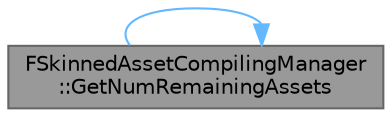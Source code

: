 digraph "FSkinnedAssetCompilingManager::GetNumRemainingAssets"
{
 // INTERACTIVE_SVG=YES
 // LATEX_PDF_SIZE
  bgcolor="transparent";
  edge [fontname=Helvetica,fontsize=10,labelfontname=Helvetica,labelfontsize=10];
  node [fontname=Helvetica,fontsize=10,shape=box,height=0.2,width=0.4];
  rankdir="LR";
  Node1 [id="Node000001",label="FSkinnedAssetCompilingManager\l::GetNumRemainingAssets",height=0.2,width=0.4,color="gray40", fillcolor="grey60", style="filled", fontcolor="black",tooltip="Returns the number of remaining compilations."];
  Node1 -> Node1 [id="edge1_Node000001_Node000001",color="steelblue1",style="solid",tooltip=" "];
}
